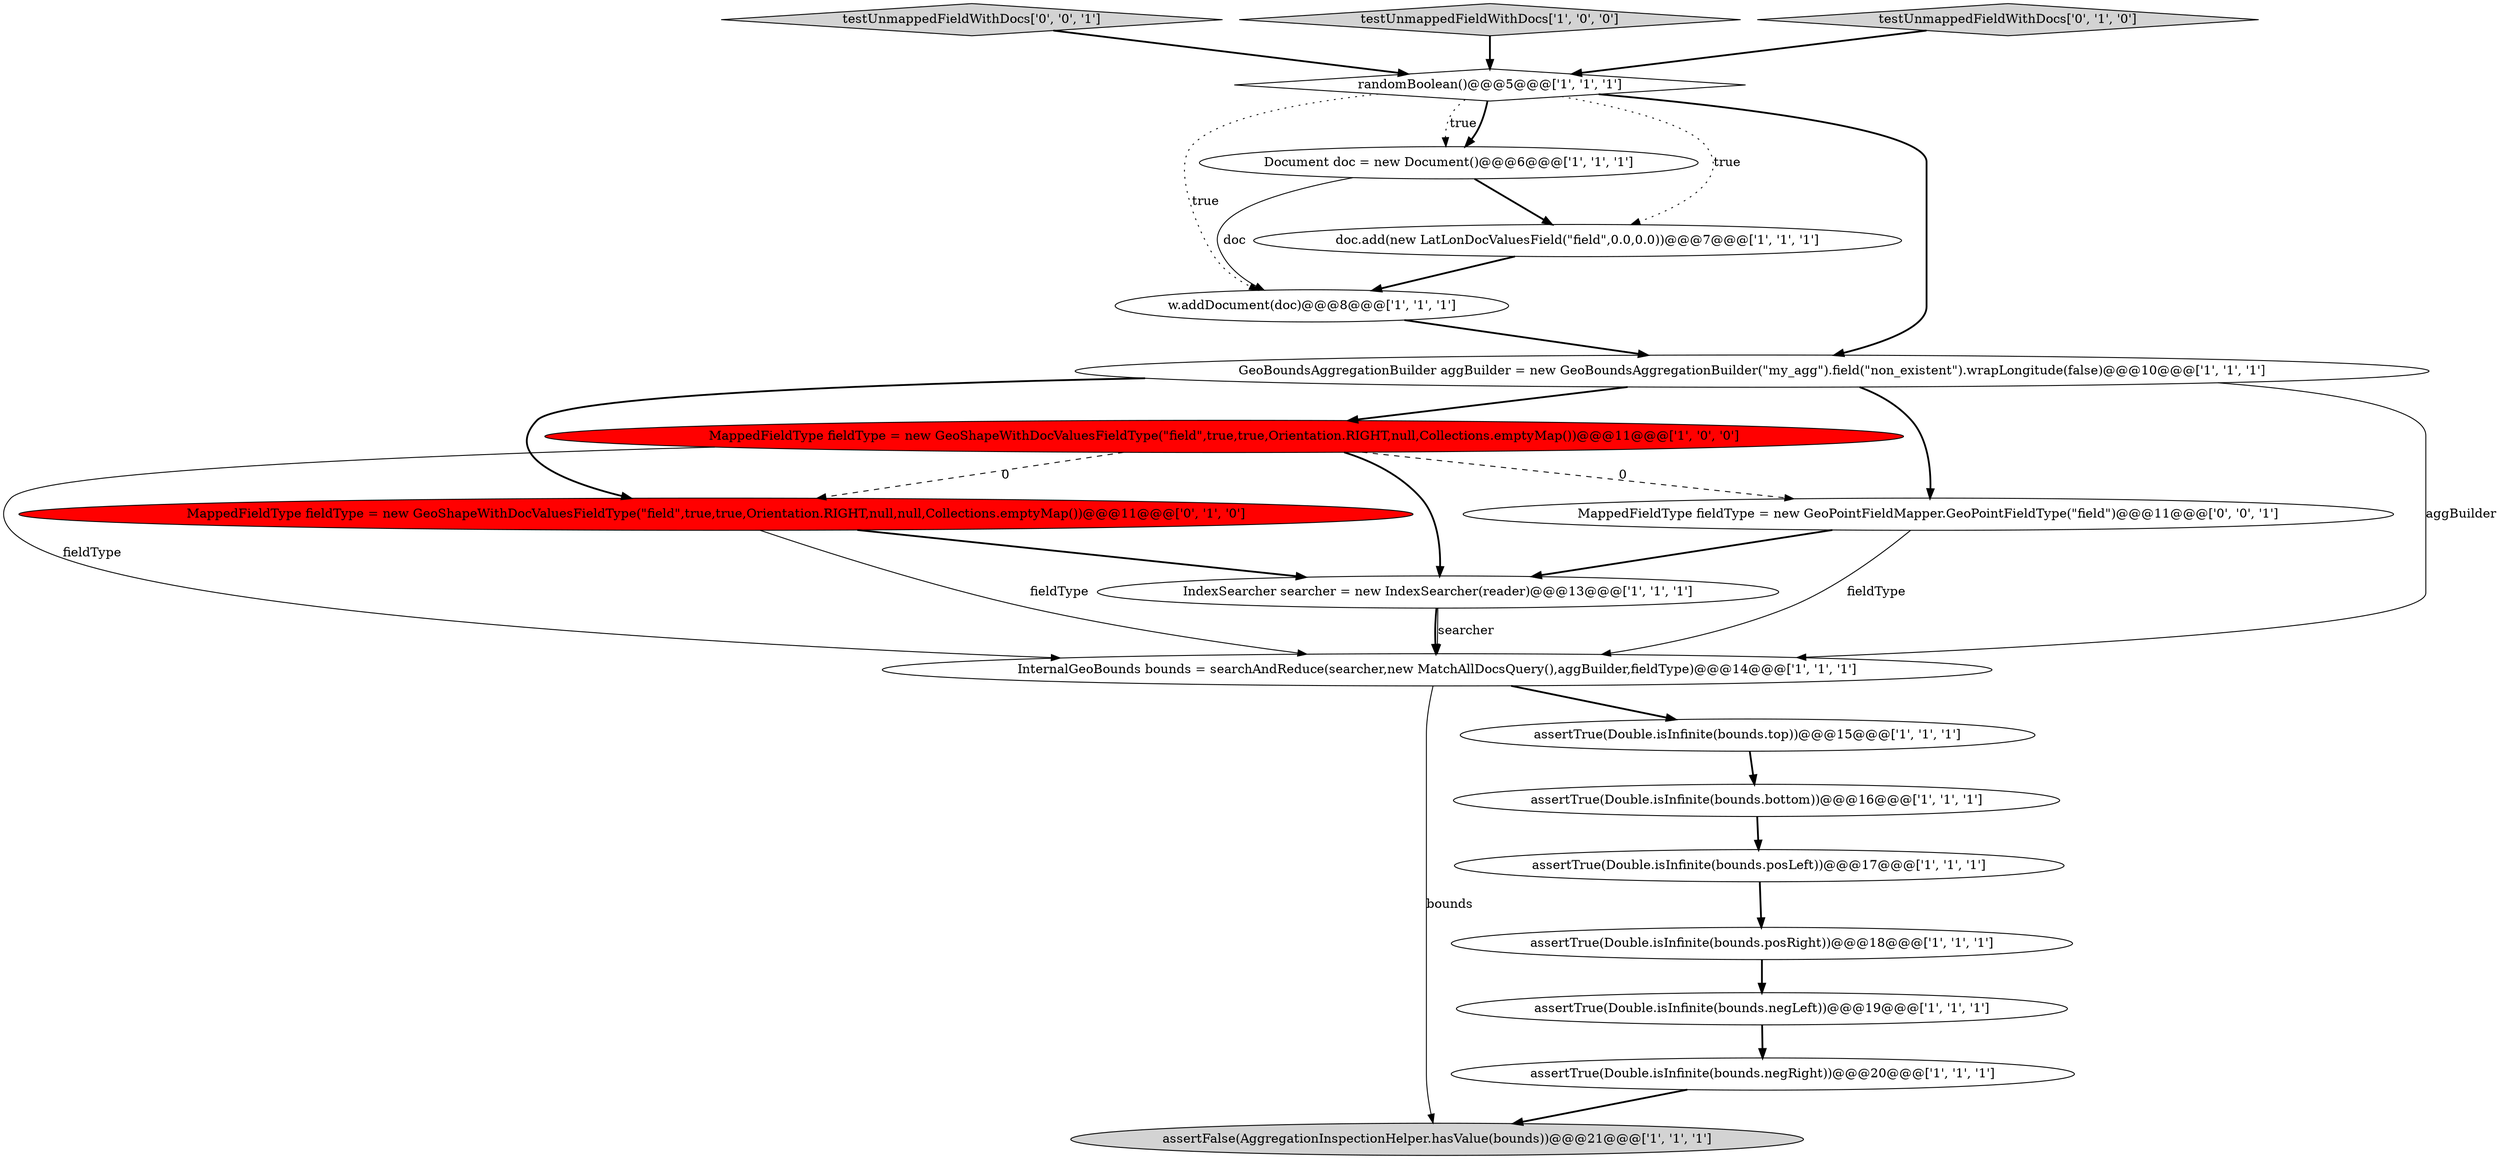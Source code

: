 digraph {
1 [style = filled, label = "InternalGeoBounds bounds = searchAndReduce(searcher,new MatchAllDocsQuery(),aggBuilder,fieldType)@@@14@@@['1', '1', '1']", fillcolor = white, shape = ellipse image = "AAA0AAABBB1BBB"];
6 [style = filled, label = "MappedFieldType fieldType = new GeoShapeWithDocValuesFieldType(\"field\",true,true,Orientation.RIGHT,null,Collections.emptyMap())@@@11@@@['1', '0', '0']", fillcolor = red, shape = ellipse image = "AAA1AAABBB1BBB"];
19 [style = filled, label = "MappedFieldType fieldType = new GeoPointFieldMapper.GeoPointFieldType(\"field\")@@@11@@@['0', '0', '1']", fillcolor = white, shape = ellipse image = "AAA0AAABBB3BBB"];
18 [style = filled, label = "testUnmappedFieldWithDocs['0', '0', '1']", fillcolor = lightgray, shape = diamond image = "AAA0AAABBB3BBB"];
0 [style = filled, label = "w.addDocument(doc)@@@8@@@['1', '1', '1']", fillcolor = white, shape = ellipse image = "AAA0AAABBB1BBB"];
9 [style = filled, label = "assertTrue(Double.isInfinite(bounds.bottom))@@@16@@@['1', '1', '1']", fillcolor = white, shape = ellipse image = "AAA0AAABBB1BBB"];
12 [style = filled, label = "assertTrue(Double.isInfinite(bounds.posRight))@@@18@@@['1', '1', '1']", fillcolor = white, shape = ellipse image = "AAA0AAABBB1BBB"];
10 [style = filled, label = "testUnmappedFieldWithDocs['1', '0', '0']", fillcolor = lightgray, shape = diamond image = "AAA0AAABBB1BBB"];
8 [style = filled, label = "assertTrue(Double.isInfinite(bounds.negRight))@@@20@@@['1', '1', '1']", fillcolor = white, shape = ellipse image = "AAA0AAABBB1BBB"];
5 [style = filled, label = "randomBoolean()@@@5@@@['1', '1', '1']", fillcolor = white, shape = diamond image = "AAA0AAABBB1BBB"];
14 [style = filled, label = "IndexSearcher searcher = new IndexSearcher(reader)@@@13@@@['1', '1', '1']", fillcolor = white, shape = ellipse image = "AAA0AAABBB1BBB"];
4 [style = filled, label = "doc.add(new LatLonDocValuesField(\"field\",0.0,0.0))@@@7@@@['1', '1', '1']", fillcolor = white, shape = ellipse image = "AAA0AAABBB1BBB"];
2 [style = filled, label = "assertFalse(AggregationInspectionHelper.hasValue(bounds))@@@21@@@['1', '1', '1']", fillcolor = lightgray, shape = ellipse image = "AAA0AAABBB1BBB"];
15 [style = filled, label = "assertTrue(Double.isInfinite(bounds.posLeft))@@@17@@@['1', '1', '1']", fillcolor = white, shape = ellipse image = "AAA0AAABBB1BBB"];
16 [style = filled, label = "testUnmappedFieldWithDocs['0', '1', '0']", fillcolor = lightgray, shape = diamond image = "AAA0AAABBB2BBB"];
17 [style = filled, label = "MappedFieldType fieldType = new GeoShapeWithDocValuesFieldType(\"field\",true,true,Orientation.RIGHT,null,null,Collections.emptyMap())@@@11@@@['0', '1', '0']", fillcolor = red, shape = ellipse image = "AAA1AAABBB2BBB"];
13 [style = filled, label = "Document doc = new Document()@@@6@@@['1', '1', '1']", fillcolor = white, shape = ellipse image = "AAA0AAABBB1BBB"];
7 [style = filled, label = "assertTrue(Double.isInfinite(bounds.top))@@@15@@@['1', '1', '1']", fillcolor = white, shape = ellipse image = "AAA0AAABBB1BBB"];
11 [style = filled, label = "assertTrue(Double.isInfinite(bounds.negLeft))@@@19@@@['1', '1', '1']", fillcolor = white, shape = ellipse image = "AAA0AAABBB1BBB"];
3 [style = filled, label = "GeoBoundsAggregationBuilder aggBuilder = new GeoBoundsAggregationBuilder(\"my_agg\").field(\"non_existent\").wrapLongitude(false)@@@10@@@['1', '1', '1']", fillcolor = white, shape = ellipse image = "AAA0AAABBB1BBB"];
5->3 [style = bold, label=""];
0->3 [style = bold, label=""];
13->0 [style = solid, label="doc"];
19->1 [style = solid, label="fieldType"];
3->1 [style = solid, label="aggBuilder"];
12->11 [style = bold, label=""];
3->6 [style = bold, label=""];
6->17 [style = dashed, label="0"];
5->0 [style = dotted, label="true"];
6->1 [style = solid, label="fieldType"];
1->7 [style = bold, label=""];
14->1 [style = bold, label=""];
5->4 [style = dotted, label="true"];
4->0 [style = bold, label=""];
6->14 [style = bold, label=""];
7->9 [style = bold, label=""];
5->13 [style = dotted, label="true"];
10->5 [style = bold, label=""];
19->14 [style = bold, label=""];
14->1 [style = solid, label="searcher"];
8->2 [style = bold, label=""];
3->19 [style = bold, label=""];
17->14 [style = bold, label=""];
9->15 [style = bold, label=""];
18->5 [style = bold, label=""];
5->13 [style = bold, label=""];
6->19 [style = dashed, label="0"];
16->5 [style = bold, label=""];
11->8 [style = bold, label=""];
3->17 [style = bold, label=""];
15->12 [style = bold, label=""];
17->1 [style = solid, label="fieldType"];
1->2 [style = solid, label="bounds"];
13->4 [style = bold, label=""];
}

